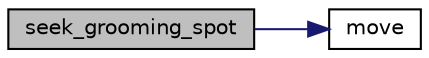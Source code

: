digraph "seek_grooming_spot"
{
 // LATEX_PDF_SIZE
  edge [fontname="Helvetica",fontsize="10",labelfontname="Helvetica",labelfontsize="10"];
  node [fontname="Helvetica",fontsize="10",shape=record];
  rankdir="LR";
  Node1 [label="seek_grooming_spot",height=0.2,width=0.4,color="black", fillcolor="grey75", style="filled", fontcolor="black",tooltip="function that select send mootor control for groooming spot seeking"];
  Node1 -> Node2 [color="midnightblue",fontsize="10",style="solid"];
  Node2 [label="move",height=0.2,width=0.4,color="black", fillcolor="white", style="filled",URL="$model_8c.html#a22159ec5786bcd0c518d86dc97d44b4e",tooltip="function to make robot move"];
}

